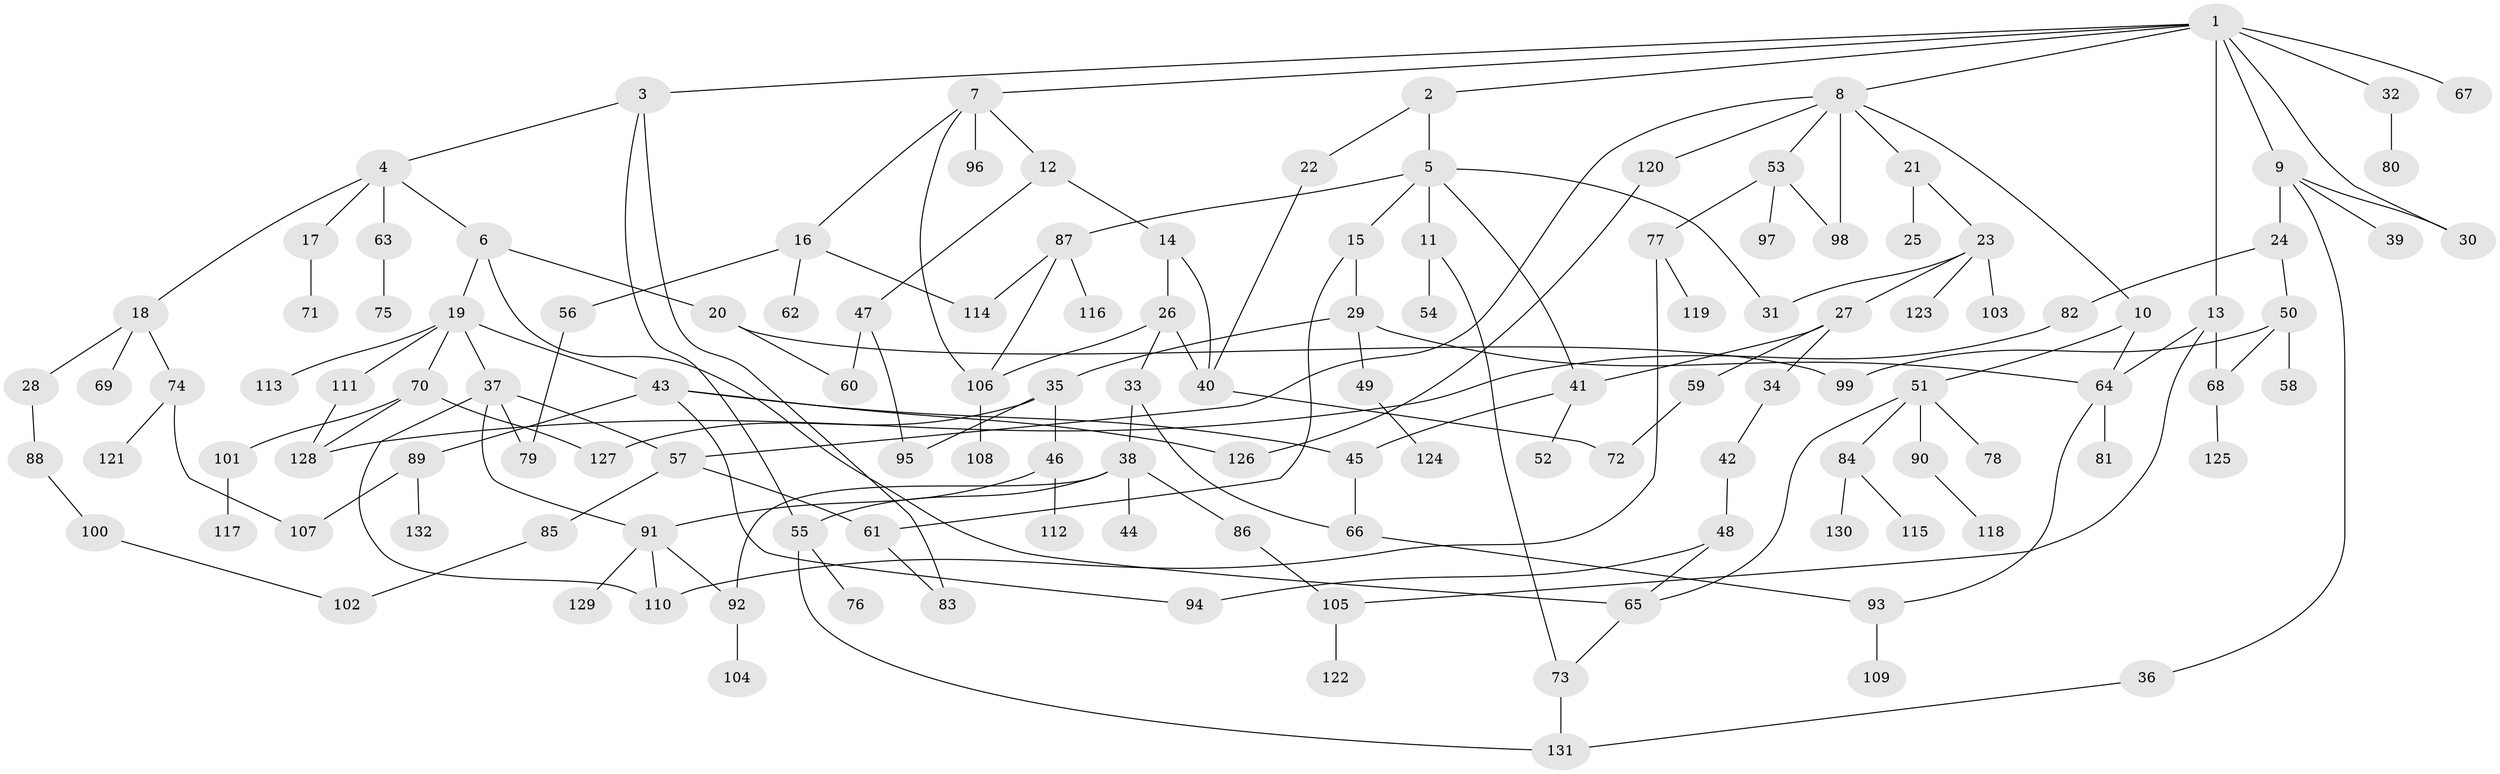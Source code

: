 // Generated by graph-tools (version 1.1) at 2025/10/02/27/25 16:10:50]
// undirected, 132 vertices, 172 edges
graph export_dot {
graph [start="1"]
  node [color=gray90,style=filled];
  1;
  2;
  3;
  4;
  5;
  6;
  7;
  8;
  9;
  10;
  11;
  12;
  13;
  14;
  15;
  16;
  17;
  18;
  19;
  20;
  21;
  22;
  23;
  24;
  25;
  26;
  27;
  28;
  29;
  30;
  31;
  32;
  33;
  34;
  35;
  36;
  37;
  38;
  39;
  40;
  41;
  42;
  43;
  44;
  45;
  46;
  47;
  48;
  49;
  50;
  51;
  52;
  53;
  54;
  55;
  56;
  57;
  58;
  59;
  60;
  61;
  62;
  63;
  64;
  65;
  66;
  67;
  68;
  69;
  70;
  71;
  72;
  73;
  74;
  75;
  76;
  77;
  78;
  79;
  80;
  81;
  82;
  83;
  84;
  85;
  86;
  87;
  88;
  89;
  90;
  91;
  92;
  93;
  94;
  95;
  96;
  97;
  98;
  99;
  100;
  101;
  102;
  103;
  104;
  105;
  106;
  107;
  108;
  109;
  110;
  111;
  112;
  113;
  114;
  115;
  116;
  117;
  118;
  119;
  120;
  121;
  122;
  123;
  124;
  125;
  126;
  127;
  128;
  129;
  130;
  131;
  132;
  1 -- 2;
  1 -- 3;
  1 -- 7;
  1 -- 8;
  1 -- 9;
  1 -- 13;
  1 -- 30;
  1 -- 32;
  1 -- 67;
  2 -- 5;
  2 -- 22;
  3 -- 4;
  3 -- 83;
  3 -- 55;
  4 -- 6;
  4 -- 17;
  4 -- 18;
  4 -- 63;
  5 -- 11;
  5 -- 15;
  5 -- 87;
  5 -- 31;
  5 -- 41;
  6 -- 19;
  6 -- 20;
  6 -- 65;
  7 -- 12;
  7 -- 16;
  7 -- 96;
  7 -- 106;
  8 -- 10;
  8 -- 21;
  8 -- 53;
  8 -- 98;
  8 -- 120;
  8 -- 57;
  9 -- 24;
  9 -- 36;
  9 -- 39;
  9 -- 30;
  10 -- 51;
  10 -- 64;
  11 -- 54;
  11 -- 73;
  12 -- 14;
  12 -- 47;
  13 -- 105;
  13 -- 64;
  13 -- 68;
  14 -- 26;
  14 -- 40;
  15 -- 29;
  15 -- 61;
  16 -- 56;
  16 -- 62;
  16 -- 114;
  17 -- 71;
  18 -- 28;
  18 -- 69;
  18 -- 74;
  19 -- 37;
  19 -- 43;
  19 -- 70;
  19 -- 111;
  19 -- 113;
  20 -- 99;
  20 -- 60;
  21 -- 23;
  21 -- 25;
  22 -- 40;
  23 -- 27;
  23 -- 31;
  23 -- 103;
  23 -- 123;
  24 -- 50;
  24 -- 82;
  26 -- 33;
  26 -- 106;
  26 -- 40;
  27 -- 34;
  27 -- 41;
  27 -- 59;
  28 -- 88;
  29 -- 35;
  29 -- 49;
  29 -- 64;
  32 -- 80;
  33 -- 38;
  33 -- 66;
  34 -- 42;
  35 -- 46;
  35 -- 95;
  35 -- 127;
  36 -- 131;
  37 -- 57;
  37 -- 79;
  37 -- 91;
  37 -- 110;
  38 -- 44;
  38 -- 55;
  38 -- 86;
  38 -- 92;
  40 -- 72;
  41 -- 45;
  41 -- 52;
  42 -- 48;
  43 -- 89;
  43 -- 94;
  43 -- 126;
  43 -- 45;
  45 -- 66;
  46 -- 112;
  46 -- 91;
  47 -- 60;
  47 -- 95;
  48 -- 94;
  48 -- 65;
  49 -- 124;
  50 -- 58;
  50 -- 68;
  50 -- 99;
  51 -- 78;
  51 -- 84;
  51 -- 90;
  51 -- 65;
  53 -- 77;
  53 -- 97;
  53 -- 98;
  55 -- 76;
  55 -- 131;
  56 -- 79;
  57 -- 85;
  57 -- 61;
  59 -- 72;
  61 -- 83;
  63 -- 75;
  64 -- 81;
  64 -- 93;
  65 -- 73;
  66 -- 93;
  68 -- 125;
  70 -- 101;
  70 -- 127;
  70 -- 128;
  73 -- 131;
  74 -- 107;
  74 -- 121;
  77 -- 110;
  77 -- 119;
  82 -- 128;
  84 -- 115;
  84 -- 130;
  85 -- 102;
  86 -- 105;
  87 -- 106;
  87 -- 116;
  87 -- 114;
  88 -- 100;
  89 -- 132;
  89 -- 107;
  90 -- 118;
  91 -- 92;
  91 -- 129;
  91 -- 110;
  92 -- 104;
  93 -- 109;
  100 -- 102;
  101 -- 117;
  105 -- 122;
  106 -- 108;
  111 -- 128;
  120 -- 126;
}
